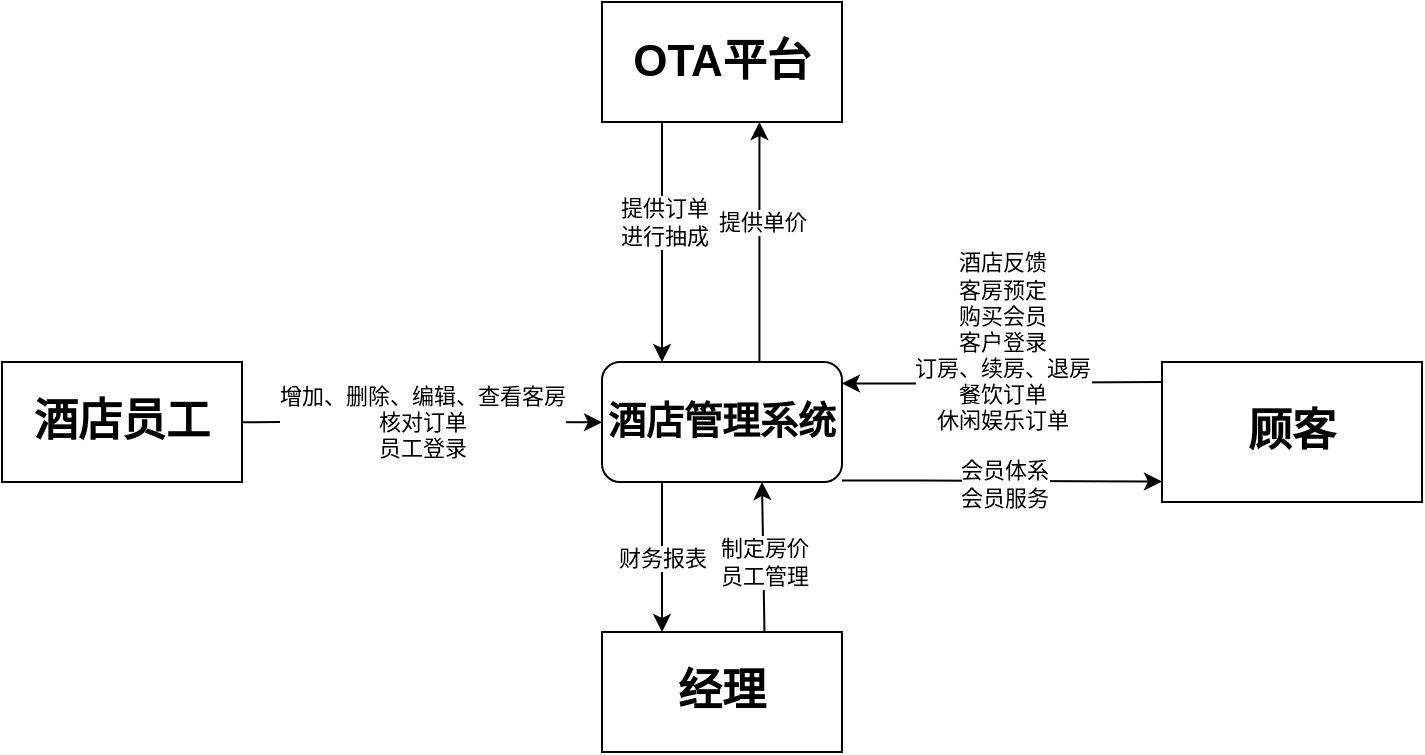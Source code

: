 <mxfile version="22.1.17" type="github">
  <diagram name="Page-1" id="c7488fd3-1785-93aa-aadb-54a6760d102a">
    <mxGraphModel dx="724" dy="384" grid="1" gridSize="10" guides="1" tooltips="1" connect="1" arrows="1" fold="1" page="1" pageScale="1" pageWidth="1100" pageHeight="850" background="none" math="0" shadow="0">
      <root>
        <mxCell id="0" />
        <mxCell id="1" parent="0" />
        <mxCell id="WrjN6Kh_lHQjiHGwq4u3-1" value="酒店员工" style="rounded=0;whiteSpace=wrap;html=1;fontSize=22;fontStyle=1" vertex="1" parent="1">
          <mxGeometry x="190" y="290" width="120" height="60" as="geometry" />
        </mxCell>
        <mxCell id="WrjN6Kh_lHQjiHGwq4u3-2" value="&lt;p class=&quot;MsoNormal&quot;&gt;&lt;font style=&quot;font-size: 19px;&quot; face=&quot;Helvetica&quot;&gt;&lt;b&gt;酒店管理&lt;span style=&quot;&quot;&gt;系统&lt;/span&gt;&lt;/b&gt;&lt;/font&gt;&lt;/p&gt;" style="rounded=1;whiteSpace=wrap;html=1;" vertex="1" parent="1">
          <mxGeometry x="490" y="290" width="120" height="60" as="geometry" />
        </mxCell>
        <mxCell id="WrjN6Kh_lHQjiHGwq4u3-3" value="&lt;b&gt;顾客&lt;/b&gt;" style="rounded=0;whiteSpace=wrap;html=1;fontSize=22;" vertex="1" parent="1">
          <mxGeometry x="770" y="290" width="130" height="70" as="geometry" />
        </mxCell>
        <mxCell id="WrjN6Kh_lHQjiHGwq4u3-6" value="增加、删除、编辑、查看客房&lt;br&gt;核对订单&lt;br&gt;员工登录&lt;br&gt;" style="endArrow=classic;html=1;rounded=0;entryX=0;entryY=0.5;entryDx=0;entryDy=0;exitX=1;exitY=0.5;exitDx=0;exitDy=0;" edge="1" parent="1">
          <mxGeometry width="50" height="50" relative="1" as="geometry">
            <mxPoint x="310" y="320.16" as="sourcePoint" />
            <mxPoint x="490" y="320.16" as="targetPoint" />
            <Array as="points">
              <mxPoint x="370" y="319.66" />
            </Array>
            <mxPoint as="offset" />
          </mxGeometry>
        </mxCell>
        <mxCell id="WrjN6Kh_lHQjiHGwq4u3-7" value="" style="endArrow=classic;html=1;rounded=0;entryX=0;entryY=0.5;entryDx=0;entryDy=0;" edge="1" parent="1">
          <mxGeometry width="50" height="50" relative="1" as="geometry">
            <mxPoint x="610" y="349.31" as="sourcePoint" />
            <mxPoint x="770" y="349.81" as="targetPoint" />
            <Array as="points">
              <mxPoint x="650" y="349.31" />
            </Array>
          </mxGeometry>
        </mxCell>
        <mxCell id="WrjN6Kh_lHQjiHGwq4u3-10" value="会员体系&lt;br&gt;会员服务" style="edgeLabel;html=1;align=center;verticalAlign=middle;resizable=0;points=[];" vertex="1" connectable="0" parent="WrjN6Kh_lHQjiHGwq4u3-7">
          <mxGeometry x="-0.056" relative="1" as="geometry">
            <mxPoint x="5" y="1" as="offset" />
          </mxGeometry>
        </mxCell>
        <mxCell id="WrjN6Kh_lHQjiHGwq4u3-9" value="酒店反馈&lt;br&gt;客房预定&lt;br&gt;购买会员&lt;br&gt;客户登录&lt;br&gt;订房、续房、退房&lt;br&gt;餐饮订单&lt;br&gt;休闲娱乐订单" style="endArrow=classic;html=1;rounded=0;exitX=-0.004;exitY=0.155;exitDx=0;exitDy=0;exitPerimeter=0;" edge="1" parent="1">
          <mxGeometry x="-0.004" y="-20" width="50" height="50" relative="1" as="geometry">
            <mxPoint x="769.52" y="300.0" as="sourcePoint" />
            <mxPoint x="610" y="300.7" as="targetPoint" />
            <Array as="points">
              <mxPoint x="650" y="300.7" />
            </Array>
            <mxPoint as="offset" />
          </mxGeometry>
        </mxCell>
        <mxCell id="WrjN6Kh_lHQjiHGwq4u3-11" value="OTA平台" style="rounded=0;whiteSpace=wrap;html=1;fontStyle=1;fontSize=22;" vertex="1" parent="1">
          <mxGeometry x="490" y="110" width="120" height="60" as="geometry" />
        </mxCell>
        <mxCell id="WrjN6Kh_lHQjiHGwq4u3-12" value="提供订单&lt;br&gt;进行抽成" style="endArrow=classic;html=1;rounded=0;entryX=0.25;entryY=0;entryDx=0;entryDy=0;exitX=0.25;exitY=1;exitDx=0;exitDy=0;" edge="1" parent="1">
          <mxGeometry x="-0.167" y="1" width="50" height="50" relative="1" as="geometry">
            <mxPoint x="520" y="170" as="sourcePoint" />
            <mxPoint x="520" y="290" as="targetPoint" />
            <mxPoint as="offset" />
          </mxGeometry>
        </mxCell>
        <mxCell id="WrjN6Kh_lHQjiHGwq4u3-15" value="提供单价&lt;br&gt;" style="endArrow=classic;html=1;rounded=0;entryX=0.656;entryY=1.068;entryDx=0;entryDy=0;entryPerimeter=0;exitX=0.656;exitY=0;exitDx=0;exitDy=0;exitPerimeter=0;" edge="1" parent="1" source="WrjN6Kh_lHQjiHGwq4u3-2">
          <mxGeometry x="0.167" y="-1" width="50" height="50" relative="1" as="geometry">
            <mxPoint x="570" y="285.92" as="sourcePoint" />
            <mxPoint x="568.72" y="170.0" as="targetPoint" />
            <mxPoint as="offset" />
          </mxGeometry>
        </mxCell>
        <mxCell id="WrjN6Kh_lHQjiHGwq4u3-16" value="经理" style="rounded=0;whiteSpace=wrap;html=1;fontSize=22;fontStyle=1" vertex="1" parent="1">
          <mxGeometry x="490" y="425" width="120" height="60" as="geometry" />
        </mxCell>
        <mxCell id="WrjN6Kh_lHQjiHGwq4u3-17" value="财务报表" style="endArrow=classic;html=1;rounded=0;entryX=0.25;entryY=0;entryDx=0;entryDy=0;exitX=0.25;exitY=1;exitDx=0;exitDy=0;" edge="1" parent="1" source="WrjN6Kh_lHQjiHGwq4u3-2" target="WrjN6Kh_lHQjiHGwq4u3-16">
          <mxGeometry width="50" height="50" relative="1" as="geometry">
            <mxPoint x="525" y="410" as="sourcePoint" />
            <mxPoint x="575" y="360" as="targetPoint" />
          </mxGeometry>
        </mxCell>
        <mxCell id="WrjN6Kh_lHQjiHGwq4u3-18" value="" style="endArrow=classic;html=1;rounded=0;entryX=0.573;entryY=0.992;entryDx=0;entryDy=0;entryPerimeter=0;" edge="1" parent="1">
          <mxGeometry width="50" height="50" relative="1" as="geometry">
            <mxPoint x="571.24" y="425.48" as="sourcePoint" />
            <mxPoint x="570" y="350.0" as="targetPoint" />
          </mxGeometry>
        </mxCell>
        <mxCell id="WrjN6Kh_lHQjiHGwq4u3-19" value="制定房价&lt;br&gt;员工管理" style="edgeLabel;html=1;align=center;verticalAlign=middle;resizable=0;points=[];" vertex="1" connectable="0" parent="WrjN6Kh_lHQjiHGwq4u3-18">
          <mxGeometry x="0.267" y="-1" relative="1" as="geometry">
            <mxPoint x="-1" y="12" as="offset" />
          </mxGeometry>
        </mxCell>
      </root>
    </mxGraphModel>
  </diagram>
</mxfile>
